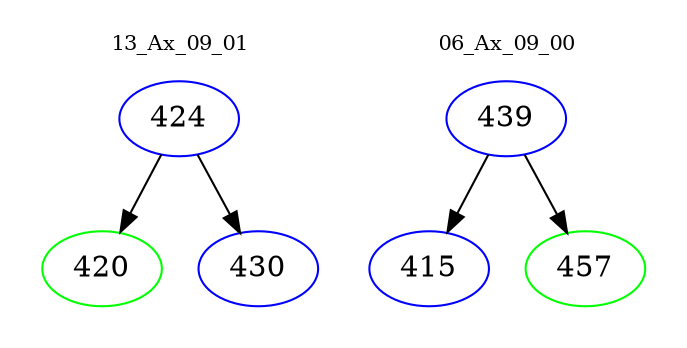 digraph{
subgraph cluster_0 {
color = white
label = "13_Ax_09_01";
fontsize=10;
T0_424 [label="424", color="blue"]
T0_424 -> T0_420 [color="black"]
T0_420 [label="420", color="green"]
T0_424 -> T0_430 [color="black"]
T0_430 [label="430", color="blue"]
}
subgraph cluster_1 {
color = white
label = "06_Ax_09_00";
fontsize=10;
T1_439 [label="439", color="blue"]
T1_439 -> T1_415 [color="black"]
T1_415 [label="415", color="blue"]
T1_439 -> T1_457 [color="black"]
T1_457 [label="457", color="green"]
}
}
